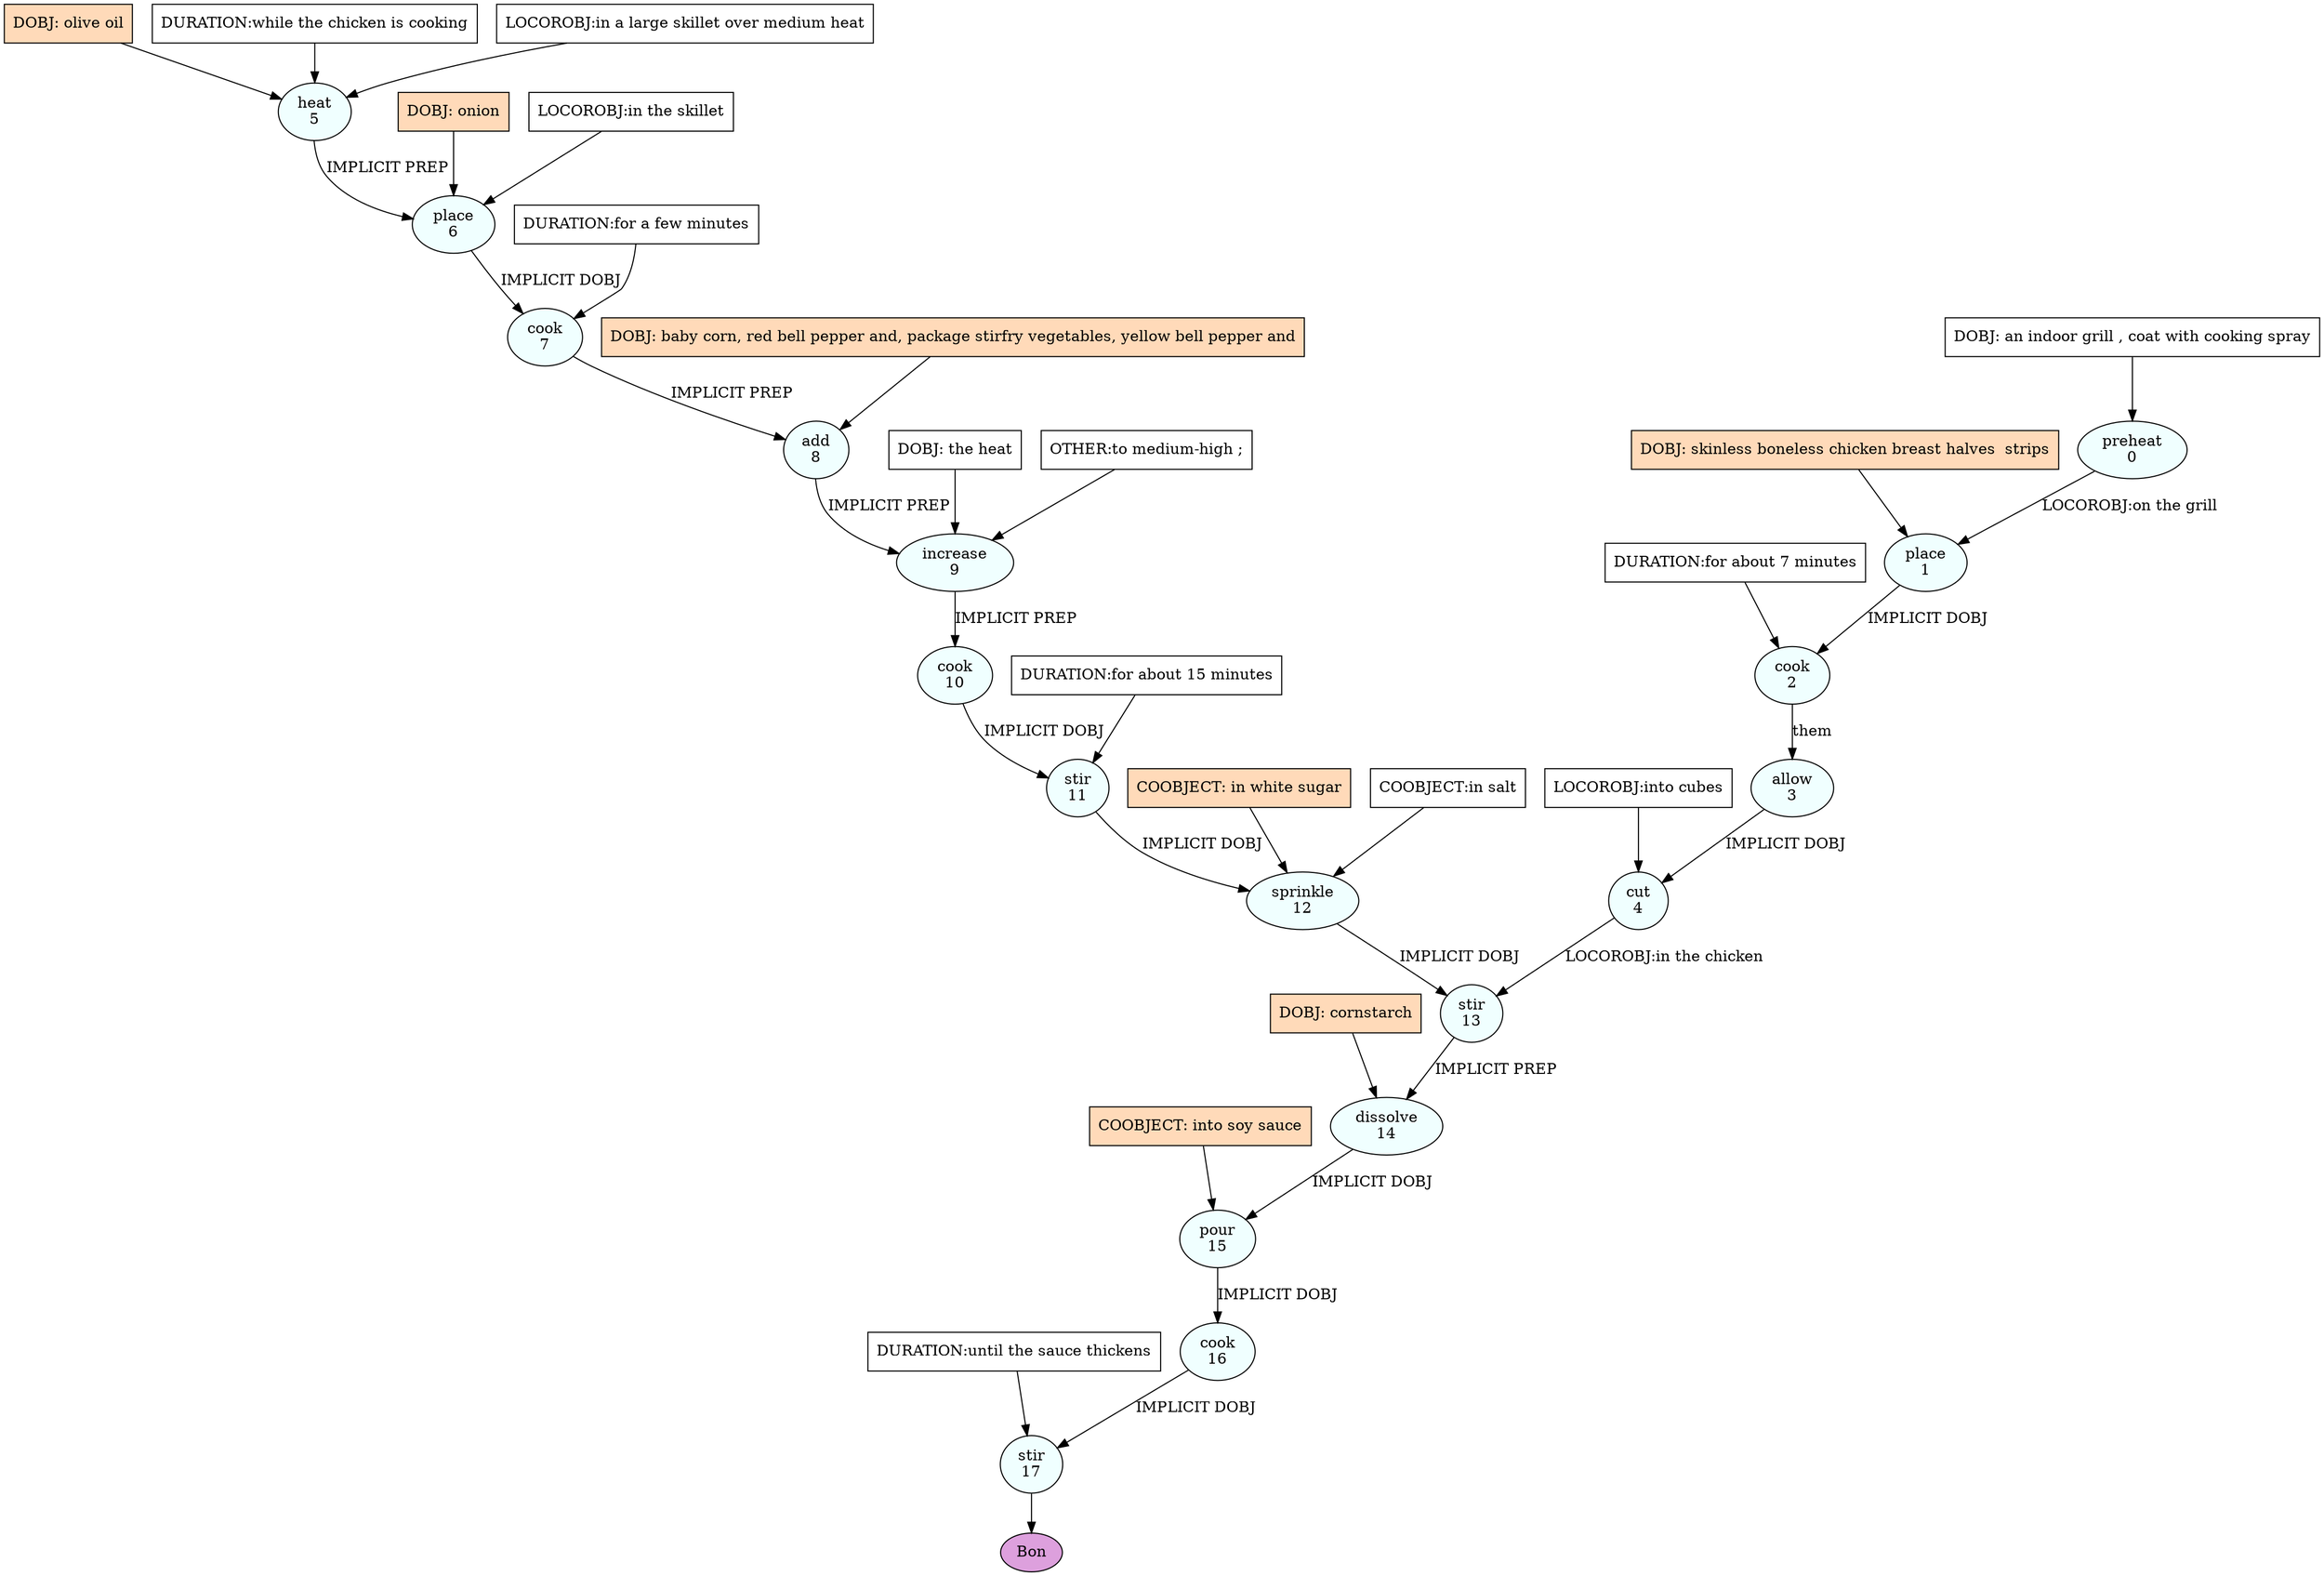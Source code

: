 digraph recipe {
E0[label="preheat
0", shape=oval, style=filled, fillcolor=azure]
E1[label="place
1", shape=oval, style=filled, fillcolor=azure]
E2[label="cook
2", shape=oval, style=filled, fillcolor=azure]
E3[label="allow
3", shape=oval, style=filled, fillcolor=azure]
E4[label="cut
4", shape=oval, style=filled, fillcolor=azure]
E5[label="heat
5", shape=oval, style=filled, fillcolor=azure]
E6[label="place
6", shape=oval, style=filled, fillcolor=azure]
E7[label="cook
7", shape=oval, style=filled, fillcolor=azure]
E8[label="add
8", shape=oval, style=filled, fillcolor=azure]
E9[label="increase
9", shape=oval, style=filled, fillcolor=azure]
E10[label="cook
10", shape=oval, style=filled, fillcolor=azure]
E11[label="stir
11", shape=oval, style=filled, fillcolor=azure]
E12[label="sprinkle
12", shape=oval, style=filled, fillcolor=azure]
E13[label="stir
13", shape=oval, style=filled, fillcolor=azure]
E14[label="dissolve
14", shape=oval, style=filled, fillcolor=azure]
E15[label="pour
15", shape=oval, style=filled, fillcolor=azure]
E16[label="cook
16", shape=oval, style=filled, fillcolor=azure]
E17[label="stir
17", shape=oval, style=filled, fillcolor=azure]
D0[label="DOBJ: an indoor grill , coat with cooking spray", shape=box, style=filled, fillcolor=white]
D0 -> E0
D5[label="DOBJ: olive oil", shape=box, style=filled, fillcolor=peachpuff]
D5 -> E5
P5_0[label="DURATION:while the chicken is cooking", shape=box, style=filled, fillcolor=white]
P5_0 -> E5
P5_1[label="LOCOROBJ:in a large skillet over medium heat", shape=box, style=filled, fillcolor=white]
P5_1 -> E5
D1_ing[label="DOBJ: skinless boneless chicken breast halves  strips", shape=box, style=filled, fillcolor=peachpuff]
D1_ing -> E1
E0 -> E1 [label="LOCOROBJ:on the grill"]
E1 -> E2 [label="IMPLICIT DOBJ"]
P2_0_0[label="DURATION:for about 7 minutes", shape=box, style=filled, fillcolor=white]
P2_0_0 -> E2
E2 -> E3 [label="them"]
E3 -> E4 [label="IMPLICIT DOBJ"]
P4_0_0[label="LOCOROBJ:into cubes", shape=box, style=filled, fillcolor=white]
P4_0_0 -> E4
D6_ing[label="DOBJ: onion", shape=box, style=filled, fillcolor=peachpuff]
D6_ing -> E6
E5 -> E6 [label="IMPLICIT PREP"]
P6_1_0[label="LOCOROBJ:in the skillet", shape=box, style=filled, fillcolor=white]
P6_1_0 -> E6
E6 -> E7 [label="IMPLICIT DOBJ"]
P7_0_0[label="DURATION:for a few minutes", shape=box, style=filled, fillcolor=white]
P7_0_0 -> E7
D8_ing[label="DOBJ: baby corn, red bell pepper and, package stirfry vegetables, yellow bell pepper and", shape=box, style=filled, fillcolor=peachpuff]
D8_ing -> E8
E7 -> E8 [label="IMPLICIT PREP"]
D9_0[label="DOBJ: the heat", shape=box, style=filled, fillcolor=white]
D9_0 -> E9
E8 -> E9 [label="IMPLICIT PREP"]
P9_1_0[label="OTHER:to medium-high ;", shape=box, style=filled, fillcolor=white]
P9_1_0 -> E9
E9 -> E10 [label="IMPLICIT PREP"]
E10 -> E11 [label="IMPLICIT DOBJ"]
P11_0_0[label="DURATION:for about 15 minutes", shape=box, style=filled, fillcolor=white]
P11_0_0 -> E11
E11 -> E12 [label="IMPLICIT DOBJ"]
P12_0_ing[label="COOBJECT: in white sugar", shape=box, style=filled, fillcolor=peachpuff]
P12_0_ing -> E12
P12_0_0[label="COOBJECT:in salt", shape=box, style=filled, fillcolor=white]
P12_0_0 -> E12
E12 -> E13 [label="IMPLICIT DOBJ"]
E4 -> E13 [label="LOCOROBJ:in the chicken"]
D14_ing[label="DOBJ: cornstarch", shape=box, style=filled, fillcolor=peachpuff]
D14_ing -> E14
E13 -> E14 [label="IMPLICIT PREP"]
E14 -> E15 [label="IMPLICIT DOBJ"]
P15_0_ing[label="COOBJECT: into soy sauce", shape=box, style=filled, fillcolor=peachpuff]
P15_0_ing -> E15
E15 -> E16 [label="IMPLICIT DOBJ"]
E16 -> E17 [label="IMPLICIT DOBJ"]
P17_0_0[label="DURATION:until the sauce thickens", shape=box, style=filled, fillcolor=white]
P17_0_0 -> E17
EOR[label="Bon", shape=oval, style=filled, fillcolor=plum]
E17 -> EOR
}
